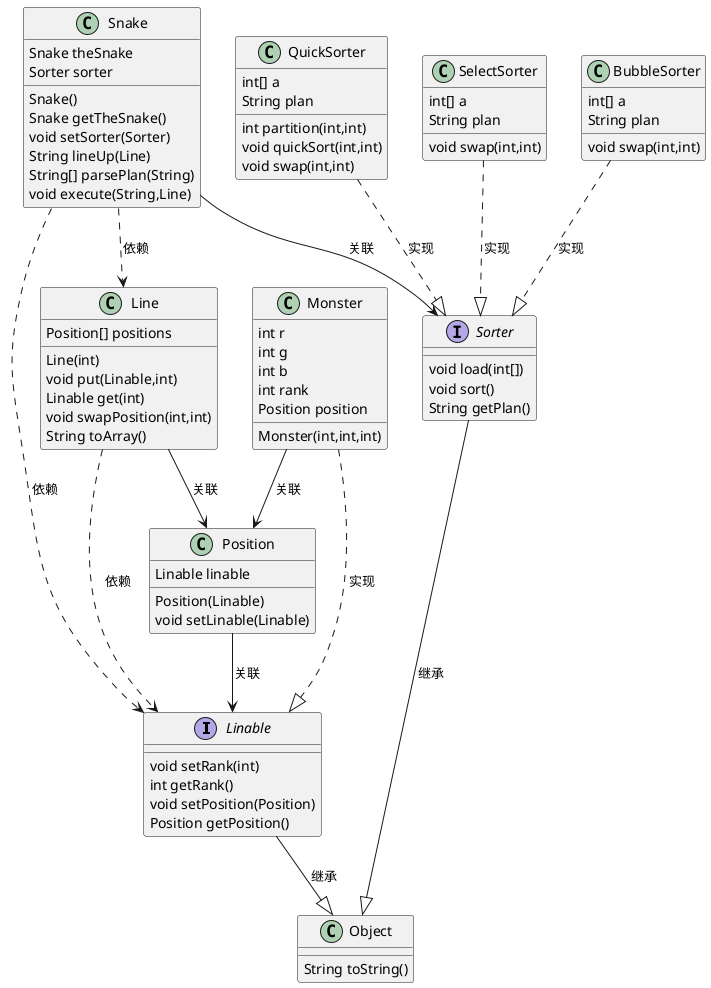 @startuml


interface Linable{
    void setRank(int)
    int getRank()
    void setPosition(Position)
    Position getPosition()
}

class Position{
    Linable linable

    Position(Linable)
    void setLinable(Linable)
}

class Line{
    Position[] positions

    Line(int)
    void put(Linable,int)
    Linable get(int)
    void swapPosition(int,int)
    String toArray()
}

class Snake{
    Snake theSnake
    Sorter sorter

    Snake()
    Snake getTheSnake()
    void setSorter(Sorter)
    String lineUp(Line)
    String[] parsePlan(String)
    void execute(String,Line)
}

class Monster{
    int r
    int g
    int b
    int rank
    Position position

    Monster(int,int,int)
}

interface Sorter{
    void load(int[])
    void sort()
    String getPlan()
}

class BubbleSorter{
    int[] a
    String plan

    void swap(int,int)
}

class QuickSorter{
    int[] a
    String plan

    int partition(int,int)
    void quickSort(int,int)
    void swap(int,int)
}


class SelectSorter{
    int[] a
    String plan

    void swap(int,int)
}

class Object{
    String toString()
}


Linable --|> Object: 继承

Line --> Position: 关联
Line ..> Linable: 依赖
Position --> Linable: 关联

Monster ..|> Linable: 实现
Monster --> Position: 关联

Snake --> Sorter: 关联
Snake ..> Line: 依赖
Snake ..> Linable: 依赖

BubbleSorter ..|> Sorter: 实现
QuickSorter ..|> Sorter: 实现
SelectSorter ..|> Sorter: 实现

Sorter --|> Object: 继承

@enduml